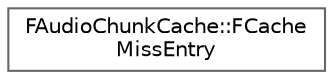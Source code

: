 digraph "Graphical Class Hierarchy"
{
 // INTERACTIVE_SVG=YES
 // LATEX_PDF_SIZE
  bgcolor="transparent";
  edge [fontname=Helvetica,fontsize=10,labelfontname=Helvetica,labelfontsize=10];
  node [fontname=Helvetica,fontsize=10,shape=box,height=0.2,width=0.4];
  rankdir="LR";
  Node0 [id="Node000000",label="FAudioChunkCache::FCache\lMissEntry",height=0.2,width=0.4,color="grey40", fillcolor="white", style="filled",URL="$d8/dcb/structFAudioChunkCache_1_1FCacheMissEntry.html",tooltip=" "];
}
